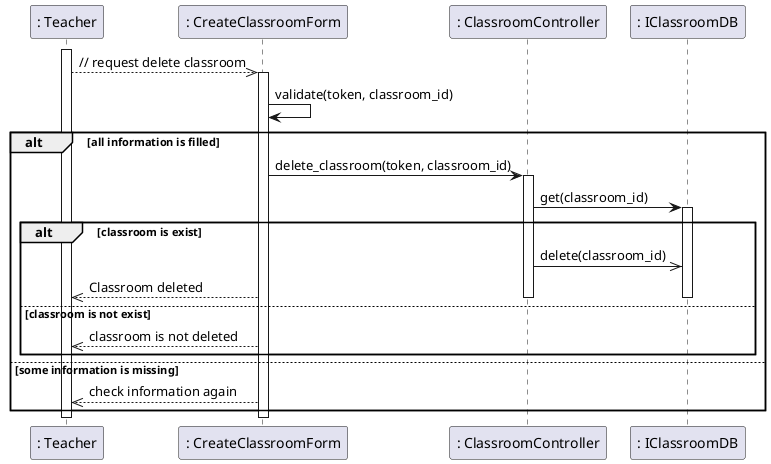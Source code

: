 @startuml deleteClass

activate ": Teacher"
": Teacher" -->> ": CreateClassroomForm": // request delete classroom
activate ": CreateClassroomForm"
": CreateClassroomForm" -> ": CreateClassroomForm": validate(token, classroom_id)
alt all information is filled
    ": CreateClassroomForm" -> ": ClassroomController": delete_classroom(token, classroom_id)
    activate ": ClassroomController"
    ": ClassroomController" -> ": IClassroomDB": get(classroom_id)
    activate ": IClassroomDB"
    alt classroom is exist
        ": ClassroomController" ->> ": IClassroomDB": delete(classroom_id)
        ": CreateClassroomForm" -->> ": Teacher": Classroom deleted
    else classroom is not exist
        deactivate ": IClassroomDB"
        deactivate ": ClassroomController"
        ": CreateClassroomForm" -->> ": Teacher": classroom is not deleted
    end
else some information is missing
    ": CreateClassroomForm" -->> ": Teacher": check information again
end

deactivate ": CreateClassroomForm"
deactivate ": Teacher"

@enduml